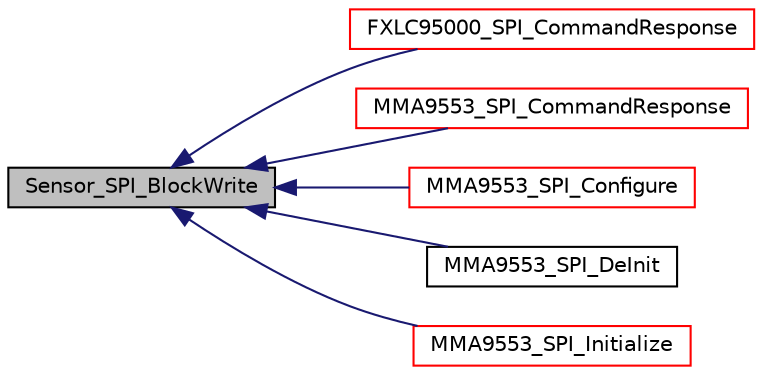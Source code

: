 digraph "Sensor_SPI_BlockWrite"
{
  edge [fontname="Helvetica",fontsize="10",labelfontname="Helvetica",labelfontsize="10"];
  node [fontname="Helvetica",fontsize="10",shape=record];
  rankdir="LR";
  Node8 [label="Sensor_SPI_BlockWrite",height=0.2,width=0.4,color="black", fillcolor="grey75", style="filled", fontcolor="black"];
  Node8 -> Node9 [dir="back",color="midnightblue",fontsize="10",style="solid",fontname="Helvetica"];
  Node9 [label="FXLC95000_SPI_CommandResponse",height=0.2,width=0.4,color="red", fillcolor="white", style="filled",URL="$fxlc95000__drv_8h.html#ac1215eeedc9ffa5b5d3ee5b133d7ee2a",tooltip="The interface function to read the sensor data. "];
  Node8 -> Node11 [dir="back",color="midnightblue",fontsize="10",style="solid",fontname="Helvetica"];
  Node11 [label="MMA9553_SPI_CommandResponse",height=0.2,width=0.4,color="red", fillcolor="white", style="filled",URL="$mma9553__drv_8h.html#a429c90eecb38e688d08310a3d3be3c81",tooltip="The interface function to read the sensor data. "];
  Node8 -> Node13 [dir="back",color="midnightblue",fontsize="10",style="solid",fontname="Helvetica"];
  Node13 [label="MMA9553_SPI_Configure",height=0.2,width=0.4,color="red", fillcolor="white", style="filled",URL="$mma9553__drv_8h.html#a7aa85a35ea5947bf6ebd459911596bab",tooltip="The interface function to configure he sensor. "];
  Node8 -> Node14 [dir="back",color="midnightblue",fontsize="10",style="solid",fontname="Helvetica"];
  Node14 [label="MMA9553_SPI_DeInit",height=0.2,width=0.4,color="black", fillcolor="white", style="filled",URL="$mma9553__drv_8h.html#a87a98b09b82843fdb3e5f55ab2af5fca",tooltip="The interface function to De Initialize sensor.. "];
  Node8 -> Node15 [dir="back",color="midnightblue",fontsize="10",style="solid",fontname="Helvetica"];
  Node15 [label="MMA9553_SPI_Initialize",height=0.2,width=0.4,color="red", fillcolor="white", style="filled",URL="$mma9553__drv_8h.html#aa9e0baf731b01815b94c95276e6be639",tooltip="The interface function to initialize the sensor. "];
}
